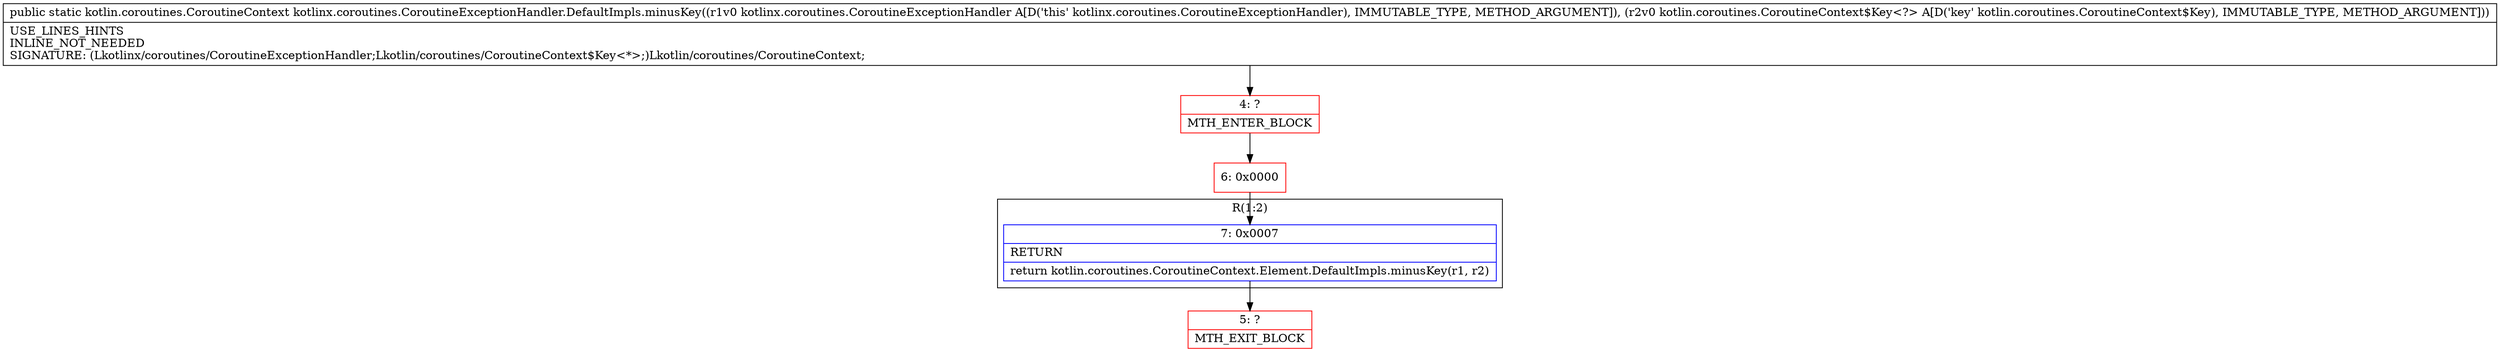 digraph "CFG forkotlinx.coroutines.CoroutineExceptionHandler.DefaultImpls.minusKey(Lkotlinx\/coroutines\/CoroutineExceptionHandler;Lkotlin\/coroutines\/CoroutineContext$Key;)Lkotlin\/coroutines\/CoroutineContext;" {
subgraph cluster_Region_632261069 {
label = "R(1:2)";
node [shape=record,color=blue];
Node_7 [shape=record,label="{7\:\ 0x0007|RETURN\l|return kotlin.coroutines.CoroutineContext.Element.DefaultImpls.minusKey(r1, r2)\l}"];
}
Node_4 [shape=record,color=red,label="{4\:\ ?|MTH_ENTER_BLOCK\l}"];
Node_6 [shape=record,color=red,label="{6\:\ 0x0000}"];
Node_5 [shape=record,color=red,label="{5\:\ ?|MTH_EXIT_BLOCK\l}"];
MethodNode[shape=record,label="{public static kotlin.coroutines.CoroutineContext kotlinx.coroutines.CoroutineExceptionHandler.DefaultImpls.minusKey((r1v0 kotlinx.coroutines.CoroutineExceptionHandler A[D('this' kotlinx.coroutines.CoroutineExceptionHandler), IMMUTABLE_TYPE, METHOD_ARGUMENT]), (r2v0 kotlin.coroutines.CoroutineContext$Key\<?\> A[D('key' kotlin.coroutines.CoroutineContext$Key), IMMUTABLE_TYPE, METHOD_ARGUMENT]))  | USE_LINES_HINTS\lINLINE_NOT_NEEDED\lSIGNATURE: (Lkotlinx\/coroutines\/CoroutineExceptionHandler;Lkotlin\/coroutines\/CoroutineContext$Key\<*\>;)Lkotlin\/coroutines\/CoroutineContext;\l}"];
MethodNode -> Node_4;Node_7 -> Node_5;
Node_4 -> Node_6;
Node_6 -> Node_7;
}

